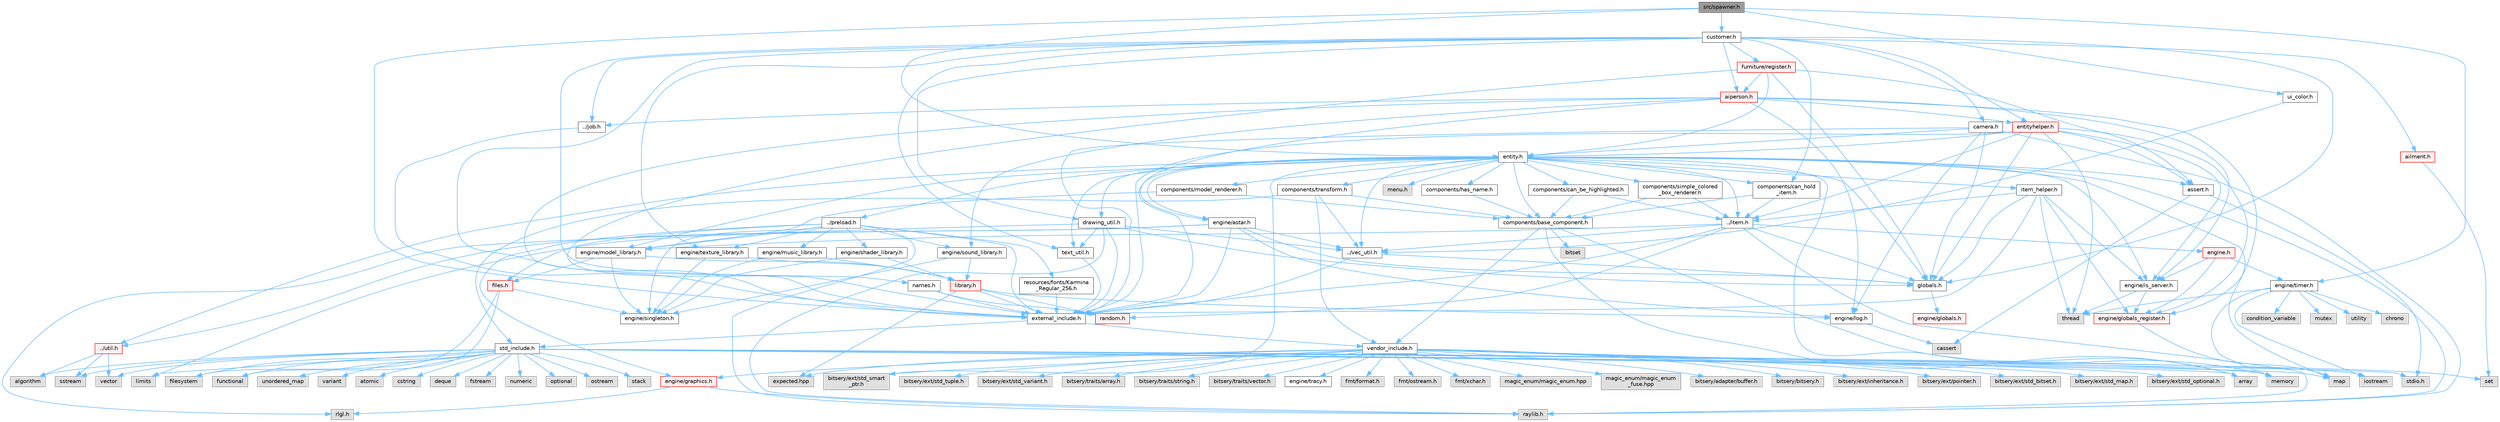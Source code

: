 digraph "src/spawner.h"
{
 // LATEX_PDF_SIZE
  bgcolor="transparent";
  edge [fontname=Helvetica,fontsize=10,labelfontname=Helvetica,labelfontsize=10];
  node [fontname=Helvetica,fontsize=10,shape=box,height=0.2,width=0.4];
  Node1 [label="src/spawner.h",height=0.2,width=0.4,color="gray40", fillcolor="grey60", style="filled", fontcolor="black",tooltip=" "];
  Node1 -> Node2 [color="steelblue1",style="solid"];
  Node2 [label="external_include.h",height=0.2,width=0.4,color="grey40", fillcolor="white", style="filled",URL="$d7/daf/external__include_8h.html",tooltip=" "];
  Node2 -> Node3 [color="steelblue1",style="solid"];
  Node3 [label="std_include.h",height=0.2,width=0.4,color="grey40", fillcolor="white", style="filled",URL="$d4/dae/std__include_8h.html",tooltip=" "];
  Node3 -> Node4 [color="steelblue1",style="solid"];
  Node4 [label="stdio.h",height=0.2,width=0.4,color="grey60", fillcolor="#E0E0E0", style="filled",tooltip=" "];
  Node3 -> Node5 [color="steelblue1",style="solid"];
  Node5 [label="algorithm",height=0.2,width=0.4,color="grey60", fillcolor="#E0E0E0", style="filled",tooltip=" "];
  Node3 -> Node6 [color="steelblue1",style="solid"];
  Node6 [label="array",height=0.2,width=0.4,color="grey60", fillcolor="#E0E0E0", style="filled",tooltip=" "];
  Node3 -> Node7 [color="steelblue1",style="solid"];
  Node7 [label="atomic",height=0.2,width=0.4,color="grey60", fillcolor="#E0E0E0", style="filled",tooltip=" "];
  Node3 -> Node8 [color="steelblue1",style="solid"];
  Node8 [label="cstring",height=0.2,width=0.4,color="grey60", fillcolor="#E0E0E0", style="filled",tooltip=" "];
  Node3 -> Node9 [color="steelblue1",style="solid"];
  Node9 [label="deque",height=0.2,width=0.4,color="grey60", fillcolor="#E0E0E0", style="filled",tooltip=" "];
  Node3 -> Node10 [color="steelblue1",style="solid"];
  Node10 [label="filesystem",height=0.2,width=0.4,color="grey60", fillcolor="#E0E0E0", style="filled",tooltip=" "];
  Node3 -> Node11 [color="steelblue1",style="solid"];
  Node11 [label="fstream",height=0.2,width=0.4,color="grey60", fillcolor="#E0E0E0", style="filled",tooltip=" "];
  Node3 -> Node12 [color="steelblue1",style="solid"];
  Node12 [label="functional",height=0.2,width=0.4,color="grey60", fillcolor="#E0E0E0", style="filled",tooltip=" "];
  Node3 -> Node13 [color="steelblue1",style="solid"];
  Node13 [label="iostream",height=0.2,width=0.4,color="grey60", fillcolor="#E0E0E0", style="filled",tooltip=" "];
  Node3 -> Node14 [color="steelblue1",style="solid"];
  Node14 [label="limits",height=0.2,width=0.4,color="grey60", fillcolor="#E0E0E0", style="filled",tooltip=" "];
  Node3 -> Node15 [color="steelblue1",style="solid"];
  Node15 [label="map",height=0.2,width=0.4,color="grey60", fillcolor="#E0E0E0", style="filled",tooltip=" "];
  Node3 -> Node16 [color="steelblue1",style="solid"];
  Node16 [label="memory",height=0.2,width=0.4,color="grey60", fillcolor="#E0E0E0", style="filled",tooltip=" "];
  Node3 -> Node17 [color="steelblue1",style="solid"];
  Node17 [label="numeric",height=0.2,width=0.4,color="grey60", fillcolor="#E0E0E0", style="filled",tooltip=" "];
  Node3 -> Node18 [color="steelblue1",style="solid"];
  Node18 [label="optional",height=0.2,width=0.4,color="grey60", fillcolor="#E0E0E0", style="filled",tooltip=" "];
  Node3 -> Node19 [color="steelblue1",style="solid"];
  Node19 [label="ostream",height=0.2,width=0.4,color="grey60", fillcolor="#E0E0E0", style="filled",tooltip=" "];
  Node3 -> Node20 [color="steelblue1",style="solid"];
  Node20 [label="set",height=0.2,width=0.4,color="grey60", fillcolor="#E0E0E0", style="filled",tooltip=" "];
  Node3 -> Node21 [color="steelblue1",style="solid"];
  Node21 [label="sstream",height=0.2,width=0.4,color="grey60", fillcolor="#E0E0E0", style="filled",tooltip=" "];
  Node3 -> Node22 [color="steelblue1",style="solid"];
  Node22 [label="stack",height=0.2,width=0.4,color="grey60", fillcolor="#E0E0E0", style="filled",tooltip=" "];
  Node3 -> Node23 [color="steelblue1",style="solid"];
  Node23 [label="unordered_map",height=0.2,width=0.4,color="grey60", fillcolor="#E0E0E0", style="filled",tooltip=" "];
  Node3 -> Node24 [color="steelblue1",style="solid"];
  Node24 [label="variant",height=0.2,width=0.4,color="grey60", fillcolor="#E0E0E0", style="filled",tooltip=" "];
  Node3 -> Node25 [color="steelblue1",style="solid"];
  Node25 [label="vector",height=0.2,width=0.4,color="grey60", fillcolor="#E0E0E0", style="filled",tooltip=" "];
  Node2 -> Node26 [color="steelblue1",style="solid"];
  Node26 [label="vendor_include.h",height=0.2,width=0.4,color="grey40", fillcolor="white", style="filled",URL="$d6/dba/vendor__include_8h.html",tooltip=" "];
  Node26 -> Node27 [color="steelblue1",style="solid"];
  Node27 [label="engine/graphics.h",height=0.2,width=0.4,color="red", fillcolor="#FFF0F0", style="filled",URL="$d7/d04/graphics_8h.html",tooltip=" "];
  Node27 -> Node28 [color="steelblue1",style="solid"];
  Node28 [label="raylib.h",height=0.2,width=0.4,color="grey60", fillcolor="#E0E0E0", style="filled",tooltip=" "];
  Node27 -> Node29 [color="steelblue1",style="solid"];
  Node29 [label="rlgl.h",height=0.2,width=0.4,color="grey60", fillcolor="#E0E0E0", style="filled",tooltip=" "];
  Node26 -> Node31 [color="steelblue1",style="solid"];
  Node31 [label="fmt/format.h",height=0.2,width=0.4,color="grey60", fillcolor="#E0E0E0", style="filled",tooltip=" "];
  Node26 -> Node32 [color="steelblue1",style="solid"];
  Node32 [label="fmt/ostream.h",height=0.2,width=0.4,color="grey60", fillcolor="#E0E0E0", style="filled",tooltip=" "];
  Node26 -> Node33 [color="steelblue1",style="solid"];
  Node33 [label="fmt/xchar.h",height=0.2,width=0.4,color="grey60", fillcolor="#E0E0E0", style="filled",tooltip=" "];
  Node26 -> Node34 [color="steelblue1",style="solid"];
  Node34 [label="expected.hpp",height=0.2,width=0.4,color="grey60", fillcolor="#E0E0E0", style="filled",tooltip=" "];
  Node26 -> Node35 [color="steelblue1",style="solid"];
  Node35 [label="magic_enum/magic_enum.hpp",height=0.2,width=0.4,color="grey60", fillcolor="#E0E0E0", style="filled",tooltip=" "];
  Node26 -> Node36 [color="steelblue1",style="solid"];
  Node36 [label="magic_enum/magic_enum\l_fuse.hpp",height=0.2,width=0.4,color="grey60", fillcolor="#E0E0E0", style="filled",tooltip=" "];
  Node26 -> Node37 [color="steelblue1",style="solid"];
  Node37 [label="bitsery/adapter/buffer.h",height=0.2,width=0.4,color="grey60", fillcolor="#E0E0E0", style="filled",tooltip=" "];
  Node26 -> Node38 [color="steelblue1",style="solid"];
  Node38 [label="bitsery/bitsery.h",height=0.2,width=0.4,color="grey60", fillcolor="#E0E0E0", style="filled",tooltip=" "];
  Node26 -> Node39 [color="steelblue1",style="solid"];
  Node39 [label="bitsery/ext/inheritance.h",height=0.2,width=0.4,color="grey60", fillcolor="#E0E0E0", style="filled",tooltip=" "];
  Node26 -> Node40 [color="steelblue1",style="solid"];
  Node40 [label="bitsery/ext/pointer.h",height=0.2,width=0.4,color="grey60", fillcolor="#E0E0E0", style="filled",tooltip=" "];
  Node26 -> Node41 [color="steelblue1",style="solid"];
  Node41 [label="bitsery/ext/std_bitset.h",height=0.2,width=0.4,color="grey60", fillcolor="#E0E0E0", style="filled",tooltip=" "];
  Node26 -> Node42 [color="steelblue1",style="solid"];
  Node42 [label="bitsery/ext/std_map.h",height=0.2,width=0.4,color="grey60", fillcolor="#E0E0E0", style="filled",tooltip=" "];
  Node26 -> Node43 [color="steelblue1",style="solid"];
  Node43 [label="bitsery/ext/std_optional.h",height=0.2,width=0.4,color="grey60", fillcolor="#E0E0E0", style="filled",tooltip=" "];
  Node26 -> Node44 [color="steelblue1",style="solid"];
  Node44 [label="bitsery/ext/std_smart\l_ptr.h",height=0.2,width=0.4,color="grey60", fillcolor="#E0E0E0", style="filled",tooltip=" "];
  Node26 -> Node45 [color="steelblue1",style="solid"];
  Node45 [label="bitsery/ext/std_tuple.h",height=0.2,width=0.4,color="grey60", fillcolor="#E0E0E0", style="filled",tooltip=" "];
  Node26 -> Node46 [color="steelblue1",style="solid"];
  Node46 [label="bitsery/ext/std_variant.h",height=0.2,width=0.4,color="grey60", fillcolor="#E0E0E0", style="filled",tooltip=" "];
  Node26 -> Node47 [color="steelblue1",style="solid"];
  Node47 [label="bitsery/traits/array.h",height=0.2,width=0.4,color="grey60", fillcolor="#E0E0E0", style="filled",tooltip=" "];
  Node26 -> Node48 [color="steelblue1",style="solid"];
  Node48 [label="bitsery/traits/string.h",height=0.2,width=0.4,color="grey60", fillcolor="#E0E0E0", style="filled",tooltip=" "];
  Node26 -> Node49 [color="steelblue1",style="solid"];
  Node49 [label="bitsery/traits/vector.h",height=0.2,width=0.4,color="grey60", fillcolor="#E0E0E0", style="filled",tooltip=" "];
  Node26 -> Node50 [color="steelblue1",style="solid"];
  Node50 [label="engine/tracy.h",height=0.2,width=0.4,color="grey40", fillcolor="white", style="filled",URL="$d6/d15/tracy_8h.html",tooltip=" "];
  Node1 -> Node51 [color="steelblue1",style="solid"];
  Node51 [label="ui_color.h",height=0.2,width=0.4,color="grey40", fillcolor="white", style="filled",URL="$db/d82/ui__color_8h.html",tooltip=" "];
  Node51 -> Node52 [color="steelblue1",style="solid"];
  Node52 [label="../vec_util.h",height=0.2,width=0.4,color="grey40", fillcolor="white", style="filled",URL="$d0/d3f/vec__util_8h.html",tooltip=" "];
  Node52 -> Node2 [color="steelblue1",style="solid"];
  Node52 -> Node53 [color="steelblue1",style="solid"];
  Node53 [label="globals.h",height=0.2,width=0.4,color="grey40", fillcolor="white", style="filled",URL="$d5/d87/globals_8h.html",tooltip=" "];
  Node53 -> Node54 [color="steelblue1",style="solid"];
  Node54 [label="engine/globals.h",height=0.2,width=0.4,color="red", fillcolor="#FFF0F0", style="filled",URL="$d4/df4/engine_2globals_8h.html",tooltip=" "];
  Node1 -> Node56 [color="steelblue1",style="solid"];
  Node56 [label="entity.h",height=0.2,width=0.4,color="grey40", fillcolor="white", style="filled",URL="$d8/d83/entity_8h.html",tooltip=" "];
  Node56 -> Node44 [color="steelblue1",style="solid"];
  Node56 -> Node57 [color="steelblue1",style="solid"];
  Node57 [label="components/base_component.h",height=0.2,width=0.4,color="grey40", fillcolor="white", style="filled",URL="$d5/dbb/base__component_8h.html",tooltip=" "];
  Node57 -> Node6 [color="steelblue1",style="solid"];
  Node57 -> Node58 [color="steelblue1",style="solid"];
  Node58 [label="bitset",height=0.2,width=0.4,color="grey60", fillcolor="#E0E0E0", style="filled",tooltip=" "];
  Node57 -> Node16 [color="steelblue1",style="solid"];
  Node57 -> Node26 [color="steelblue1",style="solid"];
  Node56 -> Node59 [color="steelblue1",style="solid"];
  Node59 [label="components/can_be_highlighted.h",height=0.2,width=0.4,color="grey40", fillcolor="white", style="filled",URL="$db/d75/can__be__highlighted_8h.html",tooltip=" "];
  Node59 -> Node60 [color="steelblue1",style="solid"];
  Node60 [label="../item.h",height=0.2,width=0.4,color="grey40", fillcolor="white", style="filled",URL="$df/d1f/item_8h.html",tooltip=" "];
  Node60 -> Node2 [color="steelblue1",style="solid"];
  Node60 -> Node61 [color="steelblue1",style="solid"];
  Node61 [label="engine.h",height=0.2,width=0.4,color="red", fillcolor="#FFF0F0", style="filled",URL="$d1/d55/engine_8h.html",tooltip=" "];
  Node61 -> Node68 [color="steelblue1",style="solid"];
  Node68 [label="engine/globals_register.h",height=0.2,width=0.4,color="red", fillcolor="#FFF0F0", style="filled",URL="$db/da1/globals__register_8h.html",tooltip=" "];
  Node68 -> Node15 [color="steelblue1",style="solid"];
  Node61 -> Node69 [color="steelblue1",style="solid"];
  Node69 [label="engine/is_server.h",height=0.2,width=0.4,color="grey40", fillcolor="white", style="filled",URL="$d6/db9/is__server_8h.html",tooltip=" "];
  Node69 -> Node70 [color="steelblue1",style="solid"];
  Node70 [label="thread",height=0.2,width=0.4,color="grey60", fillcolor="#E0E0E0", style="filled",tooltip=" "];
  Node69 -> Node68 [color="steelblue1",style="solid"];
  Node61 -> Node83 [color="steelblue1",style="solid"];
  Node83 [label="engine/timer.h",height=0.2,width=0.4,color="grey40", fillcolor="white", style="filled",URL="$d5/dd0/timer_8h.html",tooltip=" "];
  Node83 -> Node84 [color="steelblue1",style="solid"];
  Node84 [label="chrono",height=0.2,width=0.4,color="grey60", fillcolor="#E0E0E0", style="filled",tooltip=" "];
  Node83 -> Node85 [color="steelblue1",style="solid"];
  Node85 [label="condition_variable",height=0.2,width=0.4,color="grey60", fillcolor="#E0E0E0", style="filled",tooltip=" "];
  Node83 -> Node13 [color="steelblue1",style="solid"];
  Node83 -> Node16 [color="steelblue1",style="solid"];
  Node83 -> Node86 [color="steelblue1",style="solid"];
  Node86 [label="mutex",height=0.2,width=0.4,color="grey60", fillcolor="#E0E0E0", style="filled",tooltip=" "];
  Node83 -> Node70 [color="steelblue1",style="solid"];
  Node83 -> Node64 [color="steelblue1",style="solid"];
  Node64 [label="utility",height=0.2,width=0.4,color="grey60", fillcolor="#E0E0E0", style="filled",tooltip=" "];
  Node60 -> Node95 [color="steelblue1",style="solid"];
  Node95 [label="engine/model_library.h",height=0.2,width=0.4,color="grey40", fillcolor="white", style="filled",URL="$d0/dd0/model__library_8h.html",tooltip=" "];
  Node95 -> Node81 [color="steelblue1",style="solid"];
  Node81 [label="files.h",height=0.2,width=0.4,color="red", fillcolor="#FFF0F0", style="filled",URL="$dd/d20/files_8h.html",tooltip=" "];
  Node81 -> Node10 [color="steelblue1",style="solid"];
  Node81 -> Node12 [color="steelblue1",style="solid"];
  Node81 -> Node76 [color="steelblue1",style="solid"];
  Node76 [label="engine/singleton.h",height=0.2,width=0.4,color="grey40", fillcolor="white", style="filled",URL="$d4/d0b/singleton_8h.html",tooltip=" "];
  Node95 -> Node96 [color="steelblue1",style="solid"];
  Node96 [label="library.h",height=0.2,width=0.4,color="red", fillcolor="#FFF0F0", style="filled",URL="$dd/d08/library_8h.html",tooltip=" "];
  Node96 -> Node2 [color="steelblue1",style="solid"];
  Node96 -> Node34 [color="steelblue1",style="solid"];
  Node96 -> Node74 [color="steelblue1",style="solid"];
  Node74 [label="engine/log.h",height=0.2,width=0.4,color="grey40", fillcolor="white", style="filled",URL="$d7/d7f/log_8h.html",tooltip=" "];
  Node74 -> Node75 [color="steelblue1",style="solid"];
  Node75 [label="cassert",height=0.2,width=0.4,color="grey60", fillcolor="#E0E0E0", style="filled",tooltip=" "];
  Node96 -> Node97 [color="steelblue1",style="solid"];
  Node97 [label="random.h",height=0.2,width=0.4,color="red", fillcolor="#FFF0F0", style="filled",URL="$d1/d79/random_8h.html",tooltip=" "];
  Node95 -> Node76 [color="steelblue1",style="solid"];
  Node60 -> Node97 [color="steelblue1",style="solid"];
  Node60 -> Node53 [color="steelblue1",style="solid"];
  Node60 -> Node28 [color="steelblue1",style="solid"];
  Node60 -> Node52 [color="steelblue1",style="solid"];
  Node59 -> Node57 [color="steelblue1",style="solid"];
  Node56 -> Node108 [color="steelblue1",style="solid"];
  Node108 [label="components/can_hold\l_item.h",height=0.2,width=0.4,color="grey40", fillcolor="white", style="filled",URL="$dc/d28/can__hold__item_8h.html",tooltip=" "];
  Node108 -> Node60 [color="steelblue1",style="solid"];
  Node108 -> Node57 [color="steelblue1",style="solid"];
  Node56 -> Node109 [color="steelblue1",style="solid"];
  Node109 [label="components/has_name.h",height=0.2,width=0.4,color="grey40", fillcolor="white", style="filled",URL="$df/da4/has__name_8h.html",tooltip=" "];
  Node109 -> Node57 [color="steelblue1",style="solid"];
  Node56 -> Node110 [color="steelblue1",style="solid"];
  Node110 [label="components/model_renderer.h",height=0.2,width=0.4,color="grey40", fillcolor="white", style="filled",URL="$df/df8/model__renderer_8h.html",tooltip=" "];
  Node110 -> Node95 [color="steelblue1",style="solid"];
  Node110 -> Node57 [color="steelblue1",style="solid"];
  Node56 -> Node111 [color="steelblue1",style="solid"];
  Node111 [label="components/simple_colored\l_box_renderer.h",height=0.2,width=0.4,color="grey40", fillcolor="white", style="filled",URL="$d7/d5e/simple__colored__box__renderer_8h.html",tooltip=" "];
  Node111 -> Node60 [color="steelblue1",style="solid"];
  Node111 -> Node57 [color="steelblue1",style="solid"];
  Node56 -> Node112 [color="steelblue1",style="solid"];
  Node112 [label="components/transform.h",height=0.2,width=0.4,color="grey40", fillcolor="white", style="filled",URL="$d2/d80/transform_8h.html",tooltip=" "];
  Node112 -> Node3 [color="steelblue1",style="solid"];
  Node112 -> Node52 [color="steelblue1",style="solid"];
  Node112 -> Node26 [color="steelblue1",style="solid"];
  Node112 -> Node57 [color="steelblue1",style="solid"];
  Node56 -> Node89 [color="steelblue1",style="solid"];
  Node89 [label="assert.h",height=0.2,width=0.4,color="grey40", fillcolor="white", style="filled",URL="$dc/da7/assert_8h.html",tooltip=" "];
  Node89 -> Node4 [color="steelblue1",style="solid"];
  Node89 -> Node75 [color="steelblue1",style="solid"];
  Node56 -> Node2 [color="steelblue1",style="solid"];
  Node56 -> Node6 [color="steelblue1",style="solid"];
  Node56 -> Node15 [color="steelblue1",style="solid"];
  Node56 -> Node113 [color="steelblue1",style="solid"];
  Node113 [label="drawing_util.h",height=0.2,width=0.4,color="grey40", fillcolor="white", style="filled",URL="$df/db6/drawing__util_8h.html",tooltip=" "];
  Node113 -> Node2 [color="steelblue1",style="solid"];
  Node113 -> Node53 [color="steelblue1",style="solid"];
  Node113 -> Node28 [color="steelblue1",style="solid"];
  Node113 -> Node29 [color="steelblue1",style="solid"];
  Node113 -> Node114 [color="steelblue1",style="solid"];
  Node114 [label="text_util.h",height=0.2,width=0.4,color="grey40", fillcolor="white", style="filled",URL="$d4/d78/text__util_8h.html",tooltip=" "];
  Node114 -> Node2 [color="steelblue1",style="solid"];
  Node113 -> Node52 [color="steelblue1",style="solid"];
  Node56 -> Node115 [color="steelblue1",style="solid"];
  Node115 [label="engine/astar.h",height=0.2,width=0.4,color="grey40", fillcolor="white", style="filled",URL="$d8/d56/astar_8h.html",tooltip=" "];
  Node115 -> Node14 [color="steelblue1",style="solid"];
  Node115 -> Node2 [color="steelblue1",style="solid"];
  Node115 -> Node53 [color="steelblue1",style="solid"];
  Node115 -> Node77 [color="steelblue1",style="solid"];
  Node77 [label="../util.h",height=0.2,width=0.4,color="red", fillcolor="#FFF0F0", style="filled",URL="$d8/d3c/util_8h.html",tooltip=" "];
  Node77 -> Node5 [color="steelblue1",style="solid"];
  Node77 -> Node21 [color="steelblue1",style="solid"];
  Node77 -> Node25 [color="steelblue1",style="solid"];
  Node115 -> Node52 [color="steelblue1",style="solid"];
  Node115 -> Node74 [color="steelblue1",style="solid"];
  Node56 -> Node69 [color="steelblue1",style="solid"];
  Node56 -> Node95 [color="steelblue1",style="solid"];
  Node56 -> Node53 [color="steelblue1",style="solid"];
  Node56 -> Node60 [color="steelblue1",style="solid"];
  Node56 -> Node116 [color="steelblue1",style="solid"];
  Node116 [label="item_helper.h",height=0.2,width=0.4,color="grey40", fillcolor="white", style="filled",URL="$d0/d4e/item__helper_8h.html",tooltip=" "];
  Node116 -> Node70 [color="steelblue1",style="solid"];
  Node116 -> Node2 [color="steelblue1",style="solid"];
  Node116 -> Node68 [color="steelblue1",style="solid"];
  Node116 -> Node69 [color="steelblue1",style="solid"];
  Node116 -> Node53 [color="steelblue1",style="solid"];
  Node116 -> Node60 [color="steelblue1",style="solid"];
  Node56 -> Node117 [color="steelblue1",style="solid"];
  Node117 [label="menu.h",height=0.2,width=0.4,color="grey60", fillcolor="#E0E0E0", style="filled",tooltip=" "];
  Node56 -> Node94 [color="steelblue1",style="solid"];
  Node94 [label="../preload.h",height=0.2,width=0.4,color="grey40", fillcolor="white", style="filled",URL="$d5/d34/preload_8h.html",tooltip=" "];
  Node94 -> Node2 [color="steelblue1",style="solid"];
  Node94 -> Node27 [color="steelblue1",style="solid"];
  Node94 -> Node76 [color="steelblue1",style="solid"];
  Node94 -> Node28 [color="steelblue1",style="solid"];
  Node94 -> Node81 [color="steelblue1",style="solid"];
  Node94 -> Node95 [color="steelblue1",style="solid"];
  Node94 -> Node100 [color="steelblue1",style="solid"];
  Node100 [label="engine/music_library.h",height=0.2,width=0.4,color="grey40", fillcolor="white", style="filled",URL="$dc/d33/music__library_8h.html",tooltip=" "];
  Node100 -> Node96 [color="steelblue1",style="solid"];
  Node100 -> Node76 [color="steelblue1",style="solid"];
  Node94 -> Node101 [color="steelblue1",style="solid"];
  Node101 [label="engine/shader_library.h",height=0.2,width=0.4,color="grey40", fillcolor="white", style="filled",URL="$d1/d27/shader__library_8h.html",tooltip=" "];
  Node101 -> Node96 [color="steelblue1",style="solid"];
  Node101 -> Node76 [color="steelblue1",style="solid"];
  Node94 -> Node102 [color="steelblue1",style="solid"];
  Node102 [label="engine/sound_library.h",height=0.2,width=0.4,color="grey40", fillcolor="white", style="filled",URL="$d5/d04/sound__library_8h.html",tooltip=" "];
  Node102 -> Node96 [color="steelblue1",style="solid"];
  Node102 -> Node76 [color="steelblue1",style="solid"];
  Node94 -> Node103 [color="steelblue1",style="solid"];
  Node103 [label="engine/texture_library.h",height=0.2,width=0.4,color="grey40", fillcolor="white", style="filled",URL="$d5/d33/texture__library_8h.html",tooltip=" "];
  Node103 -> Node96 [color="steelblue1",style="solid"];
  Node103 -> Node76 [color="steelblue1",style="solid"];
  Node94 -> Node104 [color="steelblue1",style="solid"];
  Node104 [label="resources/fonts/Karmina\l_Regular_256.h",height=0.2,width=0.4,color="grey40", fillcolor="white", style="filled",URL="$d2/de0/_karmina___regular__256_8h.html",tooltip=" "];
  Node104 -> Node2 [color="steelblue1",style="solid"];
  Node56 -> Node28 [color="steelblue1",style="solid"];
  Node56 -> Node114 [color="steelblue1",style="solid"];
  Node56 -> Node77 [color="steelblue1",style="solid"];
  Node56 -> Node52 [color="steelblue1",style="solid"];
  Node1 -> Node118 [color="steelblue1",style="solid"];
  Node118 [label="customer.h",height=0.2,width=0.4,color="grey40", fillcolor="white", style="filled",URL="$d3/d35/customer_8h.html",tooltip=" "];
  Node118 -> Node108 [color="steelblue1",style="solid"];
  Node118 -> Node113 [color="steelblue1",style="solid"];
  Node118 -> Node119 [color="steelblue1",style="solid"];
  Node119 [label="entityhelper.h",height=0.2,width=0.4,color="red", fillcolor="#FFF0F0", style="filled",URL="$d9/d3c/entityhelper_8h.html",tooltip=" "];
  Node119 -> Node70 [color="steelblue1",style="solid"];
  Node119 -> Node89 [color="steelblue1",style="solid"];
  Node119 -> Node2 [color="steelblue1",style="solid"];
  Node119 -> Node68 [color="steelblue1",style="solid"];
  Node119 -> Node69 [color="steelblue1",style="solid"];
  Node119 -> Node53 [color="steelblue1",style="solid"];
  Node119 -> Node56 [color="steelblue1",style="solid"];
  Node119 -> Node60 [color="steelblue1",style="solid"];
  Node118 -> Node2 [color="steelblue1",style="solid"];
  Node118 -> Node120 [color="steelblue1",style="solid"];
  Node120 [label="aiperson.h",height=0.2,width=0.4,color="red", fillcolor="#FFF0F0", style="filled",URL="$d4/d16/aiperson_8h.html",tooltip=" "];
  Node120 -> Node2 [color="steelblue1",style="solid"];
  Node120 -> Node115 [color="steelblue1",style="solid"];
  Node120 -> Node68 [color="steelblue1",style="solid"];
  Node120 -> Node69 [color="steelblue1",style="solid"];
  Node120 -> Node74 [color="steelblue1",style="solid"];
  Node120 -> Node102 [color="steelblue1",style="solid"];
  Node120 -> Node119 [color="steelblue1",style="solid"];
  Node120 -> Node122 [color="steelblue1",style="solid"];
  Node122 [label="../job.h",height=0.2,width=0.4,color="grey40", fillcolor="white", style="filled",URL="$d3/d6a/job_8h.html",tooltip=" "];
  Node122 -> Node2 [color="steelblue1",style="solid"];
  Node118 -> Node124 [color="steelblue1",style="solid"];
  Node124 [label="ailment.h",height=0.2,width=0.4,color="red", fillcolor="#FFF0F0", style="filled",URL="$da/d97/ailment_8h.html",tooltip=" "];
  Node124 -> Node20 [color="steelblue1",style="solid"];
  Node118 -> Node125 [color="steelblue1",style="solid"];
  Node125 [label="camera.h",height=0.2,width=0.4,color="grey40", fillcolor="white", style="filled",URL="$d7/df6/camera_8h.html",tooltip=" "];
  Node125 -> Node2 [color="steelblue1",style="solid"];
  Node125 -> Node74 [color="steelblue1",style="solid"];
  Node125 -> Node56 [color="steelblue1",style="solid"];
  Node125 -> Node53 [color="steelblue1",style="solid"];
  Node125 -> Node28 [color="steelblue1",style="solid"];
  Node118 -> Node103 [color="steelblue1",style="solid"];
  Node118 -> Node126 [color="steelblue1",style="solid"];
  Node126 [label="furniture/register.h",height=0.2,width=0.4,color="red", fillcolor="#FFF0F0", style="filled",URL="$df/d80/register_8h.html",tooltip=" "];
  Node126 -> Node2 [color="steelblue1",style="solid"];
  Node126 -> Node89 [color="steelblue1",style="solid"];
  Node126 -> Node56 [color="steelblue1",style="solid"];
  Node126 -> Node53 [color="steelblue1",style="solid"];
  Node126 -> Node120 [color="steelblue1",style="solid"];
  Node118 -> Node53 [color="steelblue1",style="solid"];
  Node118 -> Node122 [color="steelblue1",style="solid"];
  Node118 -> Node129 [color="steelblue1",style="solid"];
  Node129 [label="names.h",height=0.2,width=0.4,color="grey40", fillcolor="white", style="filled",URL="$d8/d22/names_8h.html",tooltip=" "];
  Node129 -> Node97 [color="steelblue1",style="solid"];
  Node129 -> Node2 [color="steelblue1",style="solid"];
  Node118 -> Node114 [color="steelblue1",style="solid"];
  Node1 -> Node83 [color="steelblue1",style="solid"];
}

